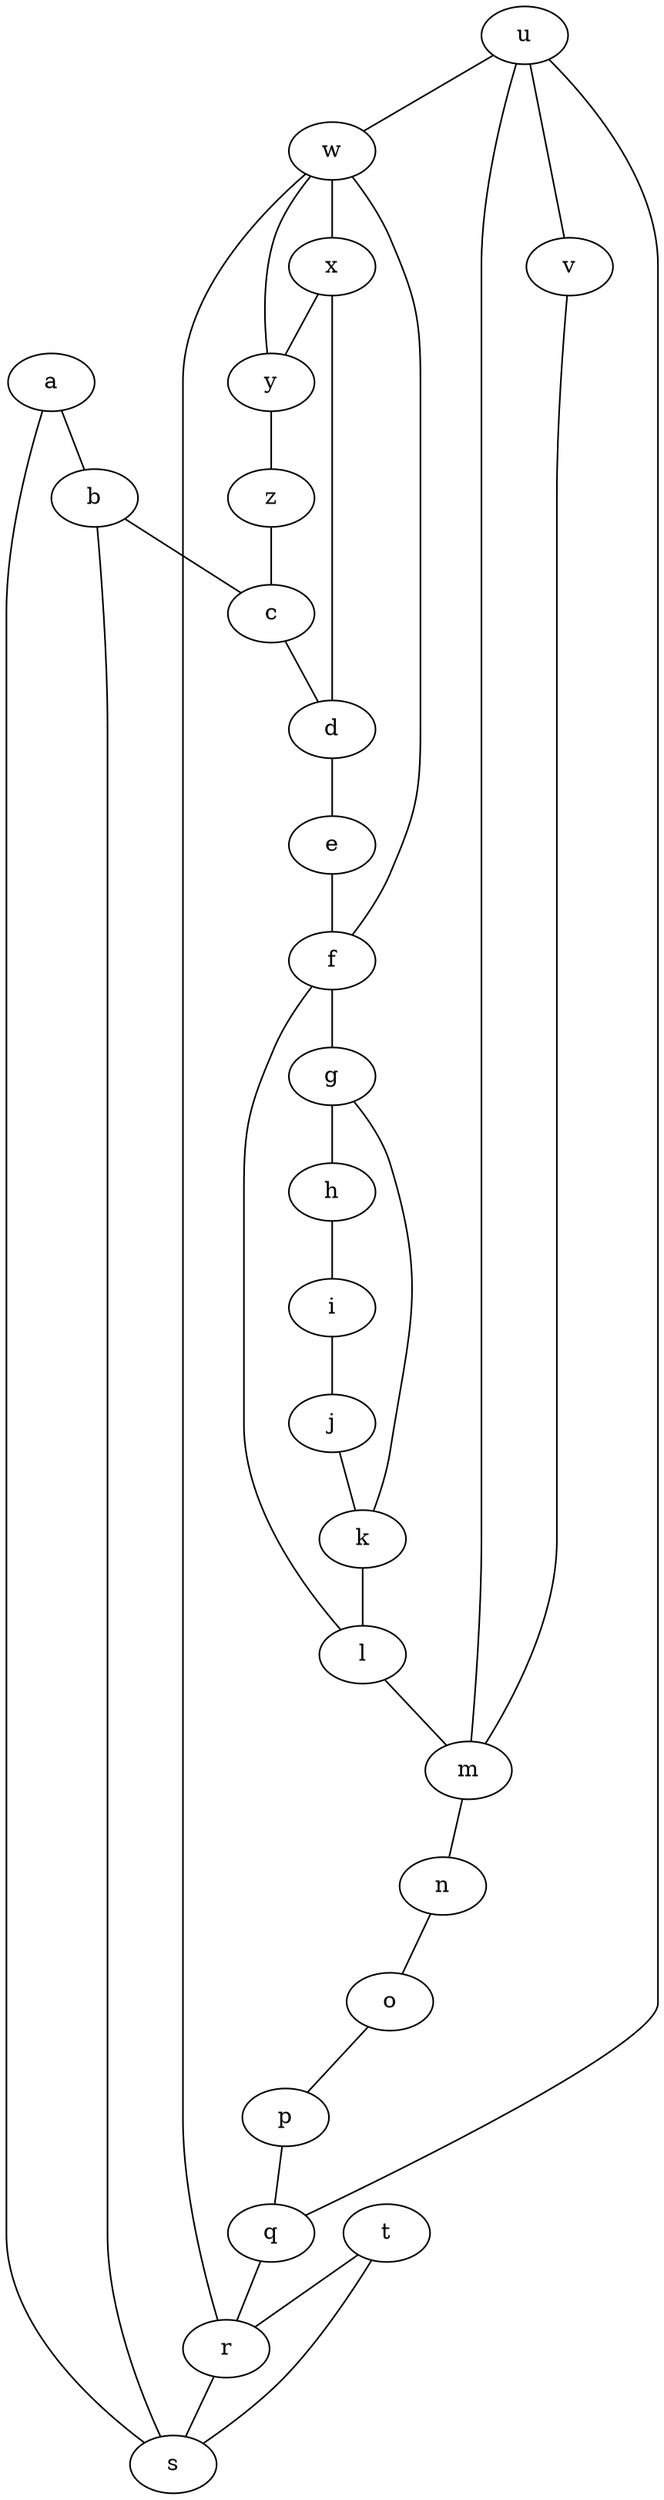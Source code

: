 graph {
a -- b -- c -- d -- e -- f -- g -- h -- i -- j -- k -- l -- m -- n -- o -- p -- q -- r -- s -- a;
f -- l;
g -- k;
b -- s;
t -- { s r };
u -- { m q v w };
v -- m;
w -- { f r x y };
x -- { d y };
y -- z -- c;
}
